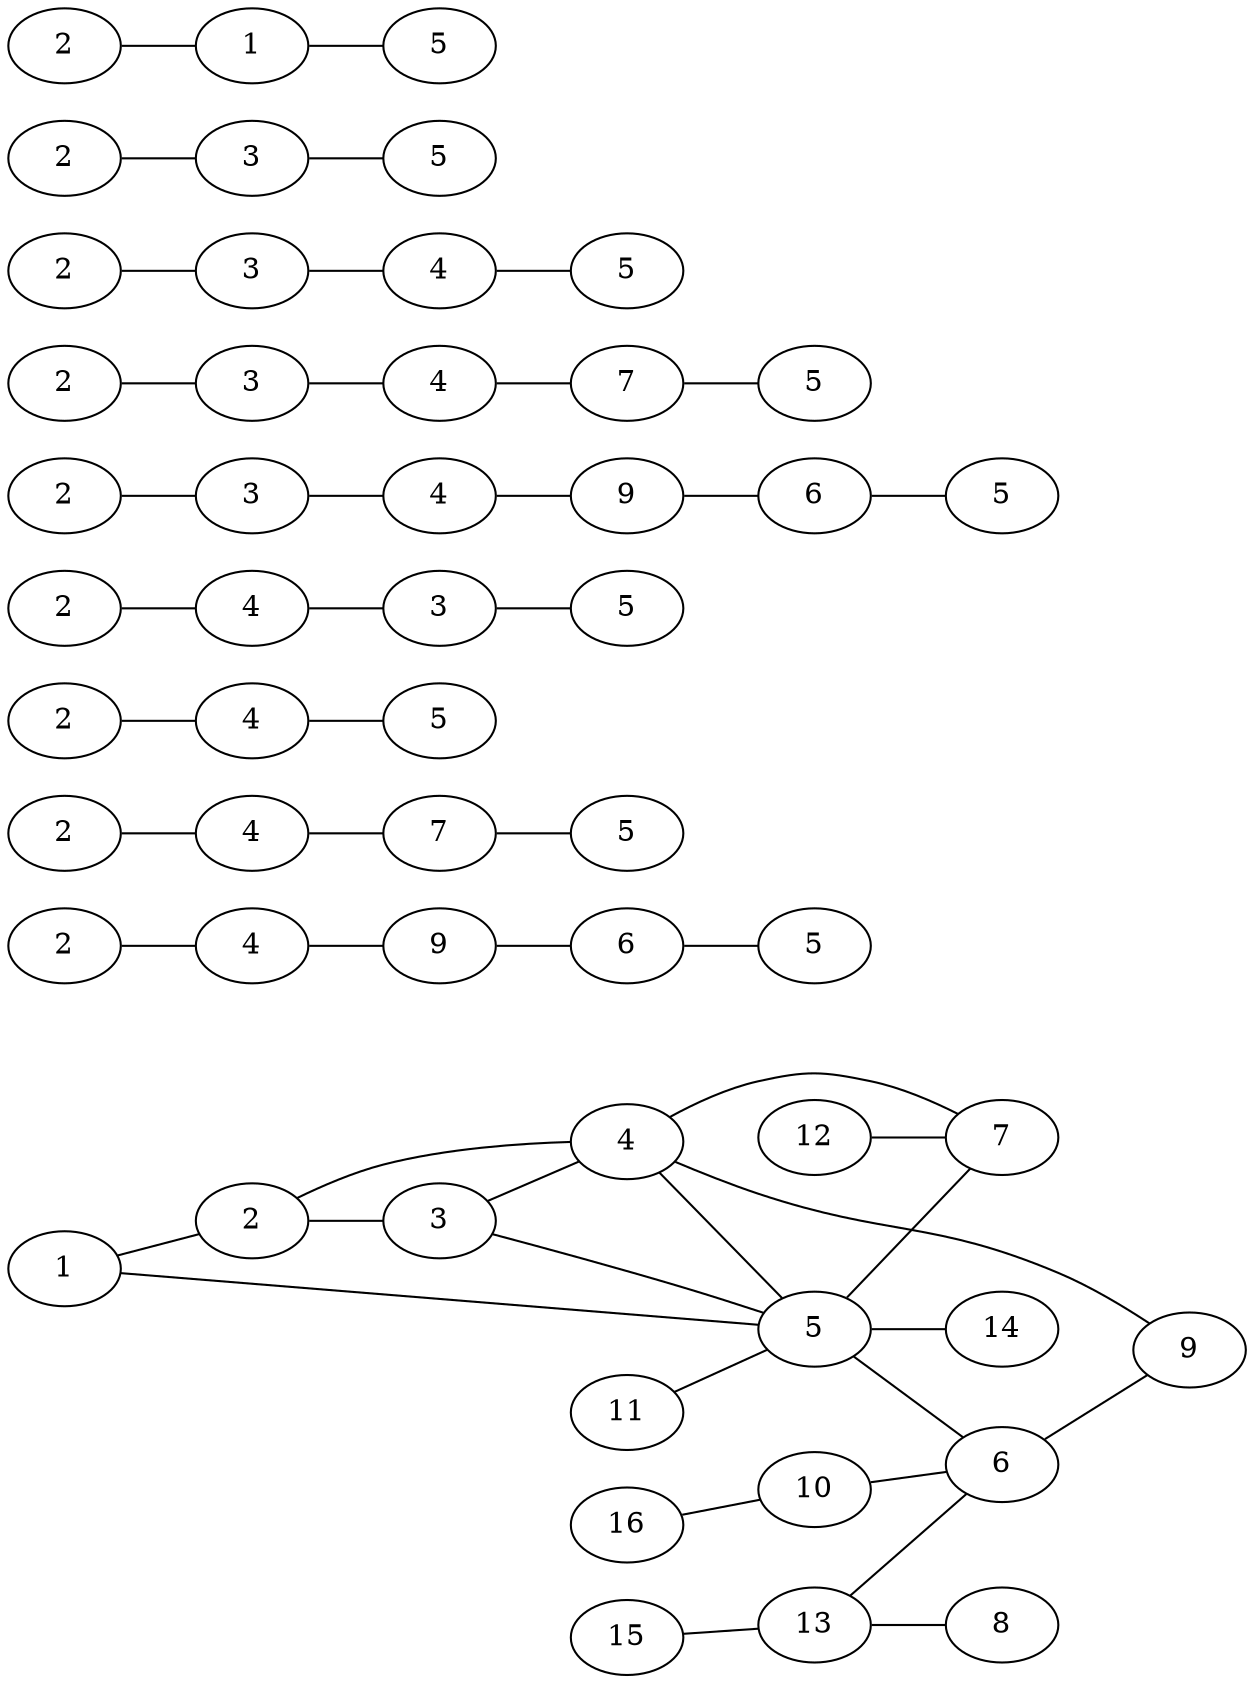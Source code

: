 // Gragh2Print
digraph {
	graph [rankdir=LR]
	edge [arrowhead=none]
	1 [label=1]
	2 [label=2]
	3 [label=3]
	4 [label=4]
	5 [label=5]
	6 [label=6]
	7 [label=7]
	8 [label=8]
	9 [label=9]
	10 [label=10]
	11 [label=11]
	12 [label=12]
	13 [label=13]
	14 [label=14]
	15 [label=15]
	16 [label=16]
	1 -> 2
	1 -> 5
	2 -> 3
	2 -> 4
	3 -> 4
	3 -> 5
	4 -> 5
	5 -> 7
	5 -> 14
	5 -> 6
	6 -> 9
	7 -> 4
	9 -> 4
	10 -> 6
	11 -> 5
	12 -> 7
	13 -> 8
	13 -> 6
	15 -> 13
	16 -> 10
	18 [label=2]
	19 [label=4]
	18 -> 19
	20 [label=9]
	19 -> 20
	21 [label=6]
	20 -> 21
	22 [label=5]
	21 -> 22
	23 [label=2]
	24 [label=4]
	23 -> 24
	25 [label=7]
	24 -> 25
	26 [label=5]
	25 -> 26
	27 [label=2]
	28 [label=4]
	27 -> 28
	29 [label=5]
	28 -> 29
	30 [label=2]
	31 [label=4]
	30 -> 31
	32 [label=3]
	31 -> 32
	33 [label=5]
	32 -> 33
	34 [label=2]
	35 [label=3]
	34 -> 35
	36 [label=4]
	35 -> 36
	37 [label=9]
	36 -> 37
	38 [label=6]
	37 -> 38
	39 [label=5]
	38 -> 39
	40 [label=2]
	41 [label=3]
	40 -> 41
	42 [label=4]
	41 -> 42
	43 [label=7]
	42 -> 43
	44 [label=5]
	43 -> 44
	45 [label=2]
	46 [label=3]
	45 -> 46
	47 [label=4]
	46 -> 47
	48 [label=5]
	47 -> 48
	49 [label=2]
	50 [label=3]
	49 -> 50
	51 [label=5]
	50 -> 51
	52 [label=2]
	53 [label=1]
	52 -> 53
	54 [label=5]
	53 -> 54
}

